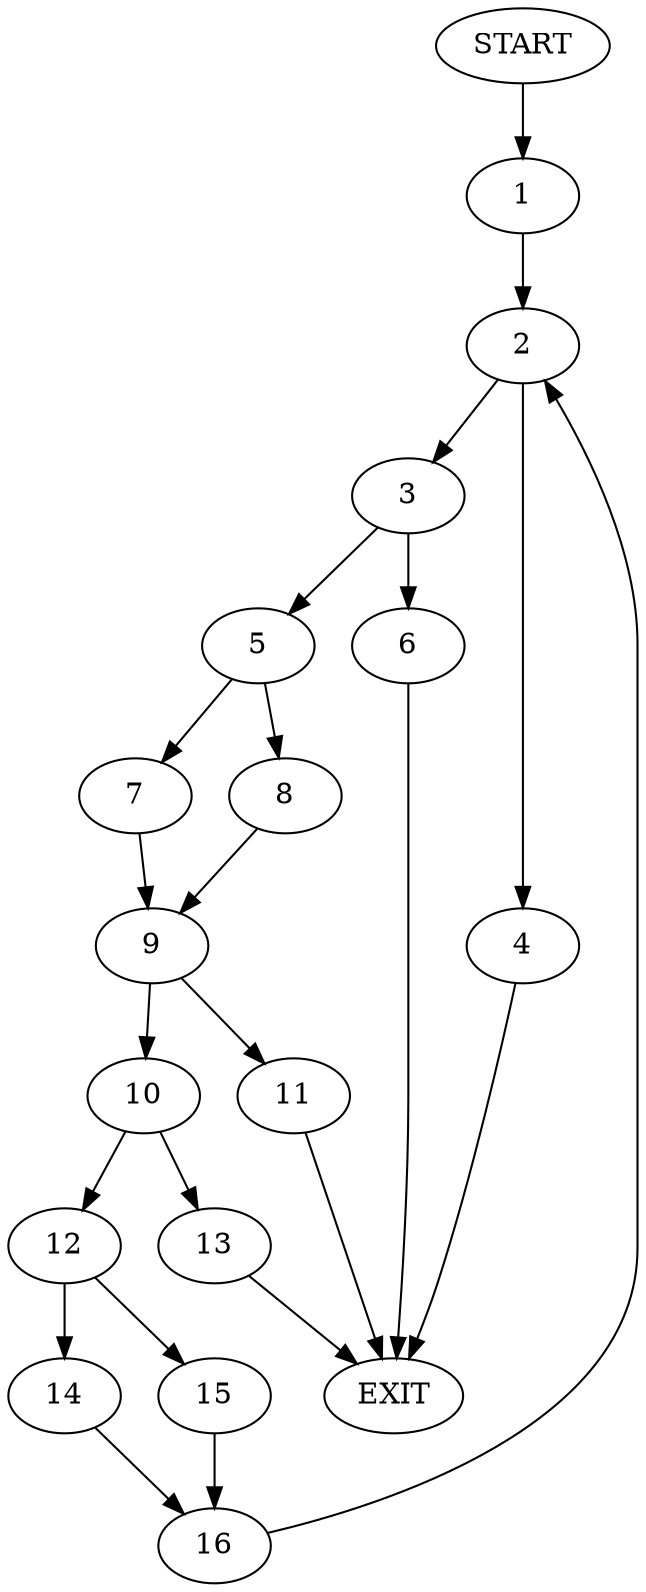 digraph {
0 [label="START"]
17 [label="EXIT"]
0 -> 1
1 -> 2
2 -> 3
2 -> 4
3 -> 5
3 -> 6
4 -> 17
6 -> 17
5 -> 7
5 -> 8
7 -> 9
8 -> 9
9 -> 10
9 -> 11
10 -> 12
10 -> 13
11 -> 17
13 -> 17
12 -> 14
12 -> 15
14 -> 16
15 -> 16
16 -> 2
}
